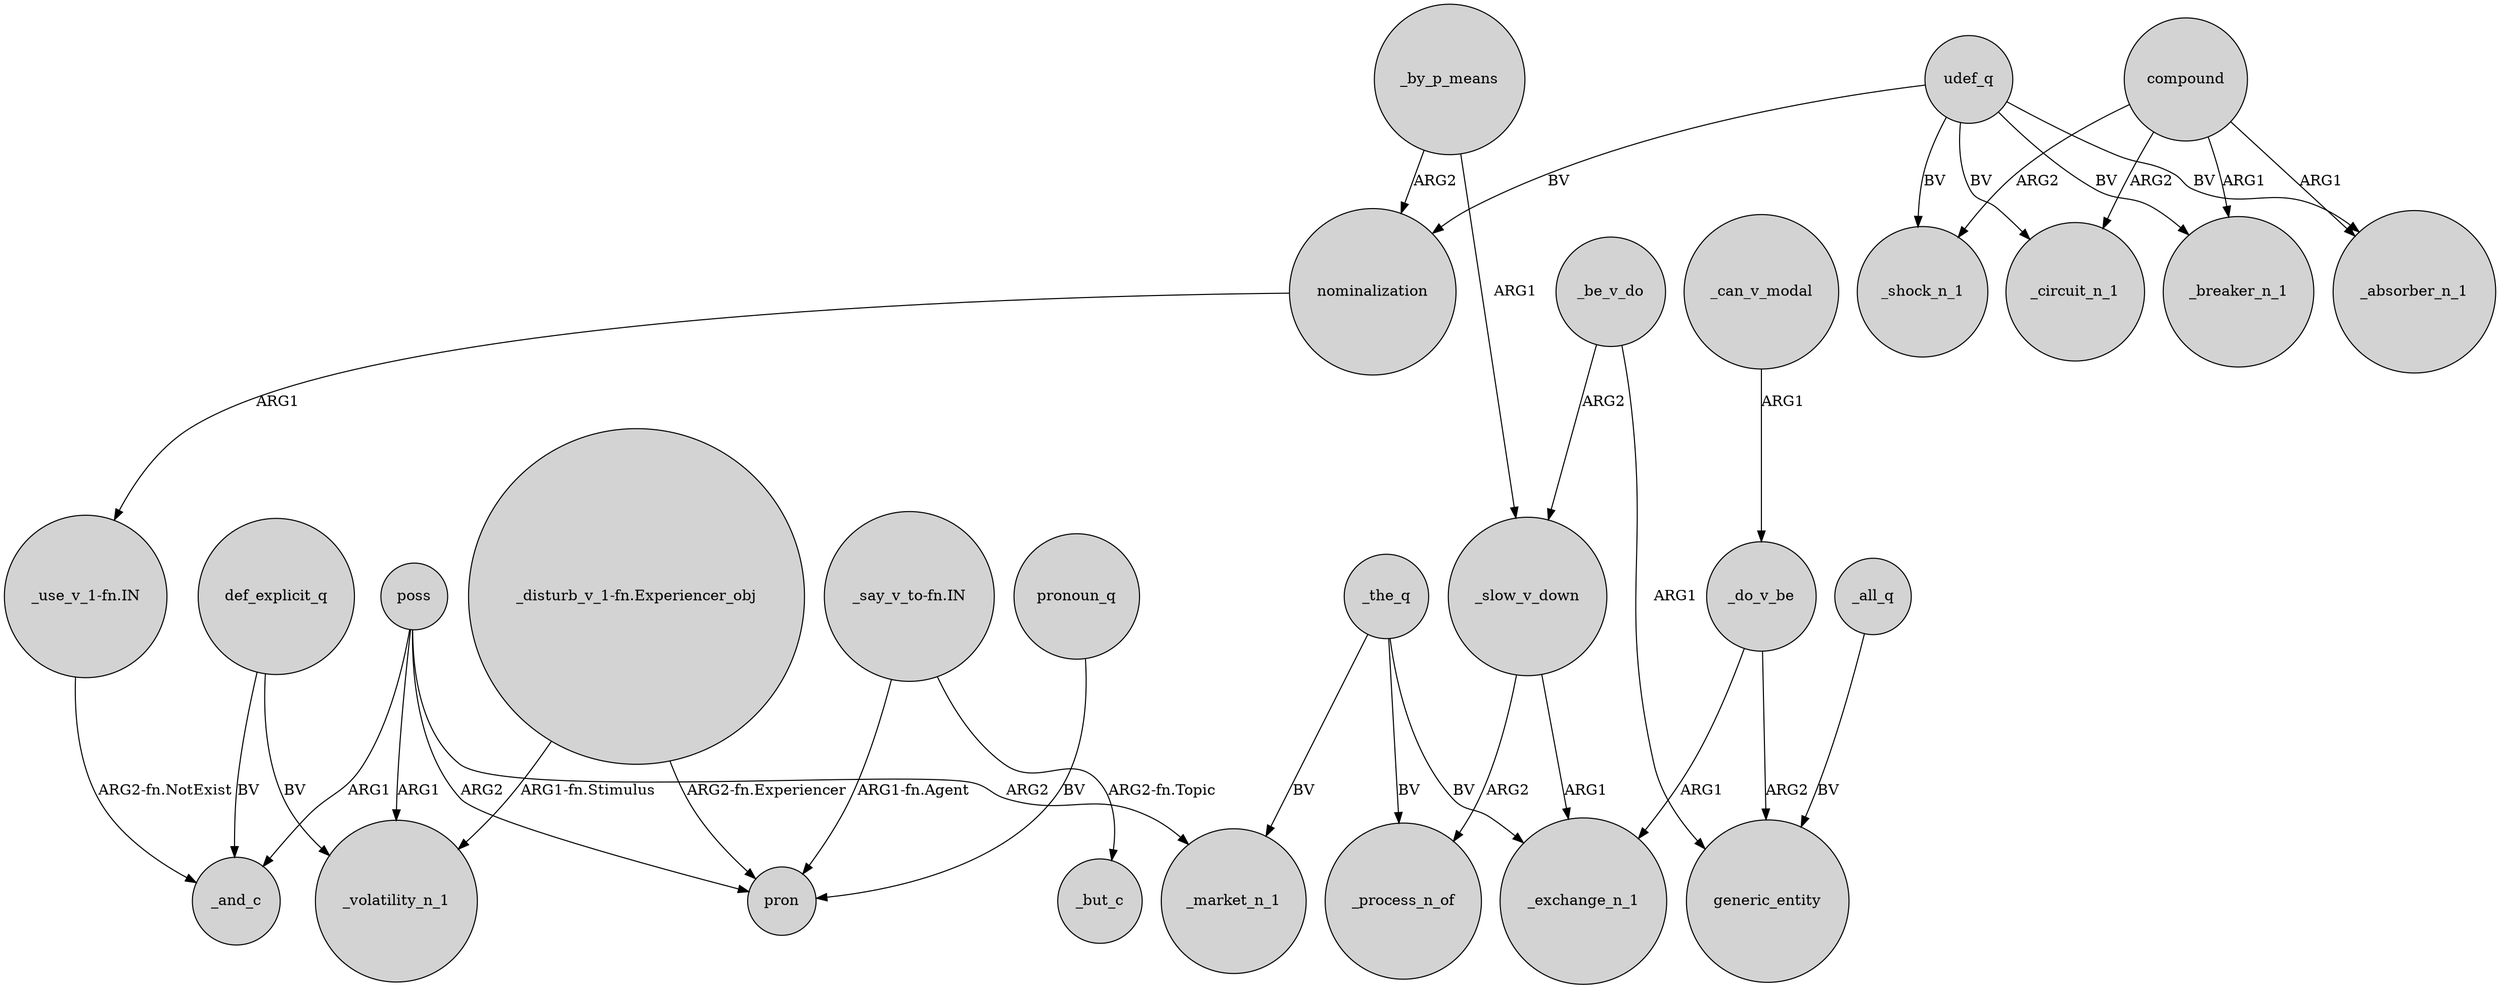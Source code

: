 digraph {
	node [shape=circle style=filled]
	compound -> _absorber_n_1 [label=ARG1]
	udef_q -> _absorber_n_1 [label=BV]
	_be_v_do -> generic_entity [label=ARG1]
	_do_v_be -> _exchange_n_1 [label=ARG1]
	_by_p_means -> nominalization [label=ARG2]
	poss -> pron [label=ARG2]
	poss -> _and_c [label=ARG1]
	def_explicit_q -> _and_c [label=BV]
	_do_v_be -> generic_entity [label=ARG2]
	compound -> _breaker_n_1 [label=ARG1]
	udef_q -> _circuit_n_1 [label=BV]
	udef_q -> _breaker_n_1 [label=BV]
	"_say_v_to-fn.IN" -> _but_c [label="ARG2-fn.Topic"]
	_be_v_do -> _slow_v_down [label=ARG2]
	_can_v_modal -> _do_v_be [label=ARG1]
	_all_q -> generic_entity [label=BV]
	"_use_v_1-fn.IN" -> _and_c [label="ARG2-fn.NotExist"]
	pronoun_q -> pron [label=BV]
	compound -> _shock_n_1 [label=ARG2]
	_by_p_means -> _slow_v_down [label=ARG1]
	poss -> _market_n_1 [label=ARG2]
	_slow_v_down -> _exchange_n_1 [label=ARG1]
	udef_q -> _shock_n_1 [label=BV]
	"_disturb_v_1-fn.Experiencer_obj" -> pron [label="ARG2-fn.Experiencer"]
	"_disturb_v_1-fn.Experiencer_obj" -> _volatility_n_1 [label="ARG1-fn.Stimulus"]
	udef_q -> nominalization [label=BV]
	"_say_v_to-fn.IN" -> pron [label="ARG1-fn.Agent"]
	_slow_v_down -> _process_n_of [label=ARG2]
	def_explicit_q -> _volatility_n_1 [label=BV]
	poss -> _volatility_n_1 [label=ARG1]
	_the_q -> _market_n_1 [label=BV]
	_the_q -> _exchange_n_1 [label=BV]
	_the_q -> _process_n_of [label=BV]
	nominalization -> "_use_v_1-fn.IN" [label=ARG1]
	compound -> _circuit_n_1 [label=ARG2]
}
